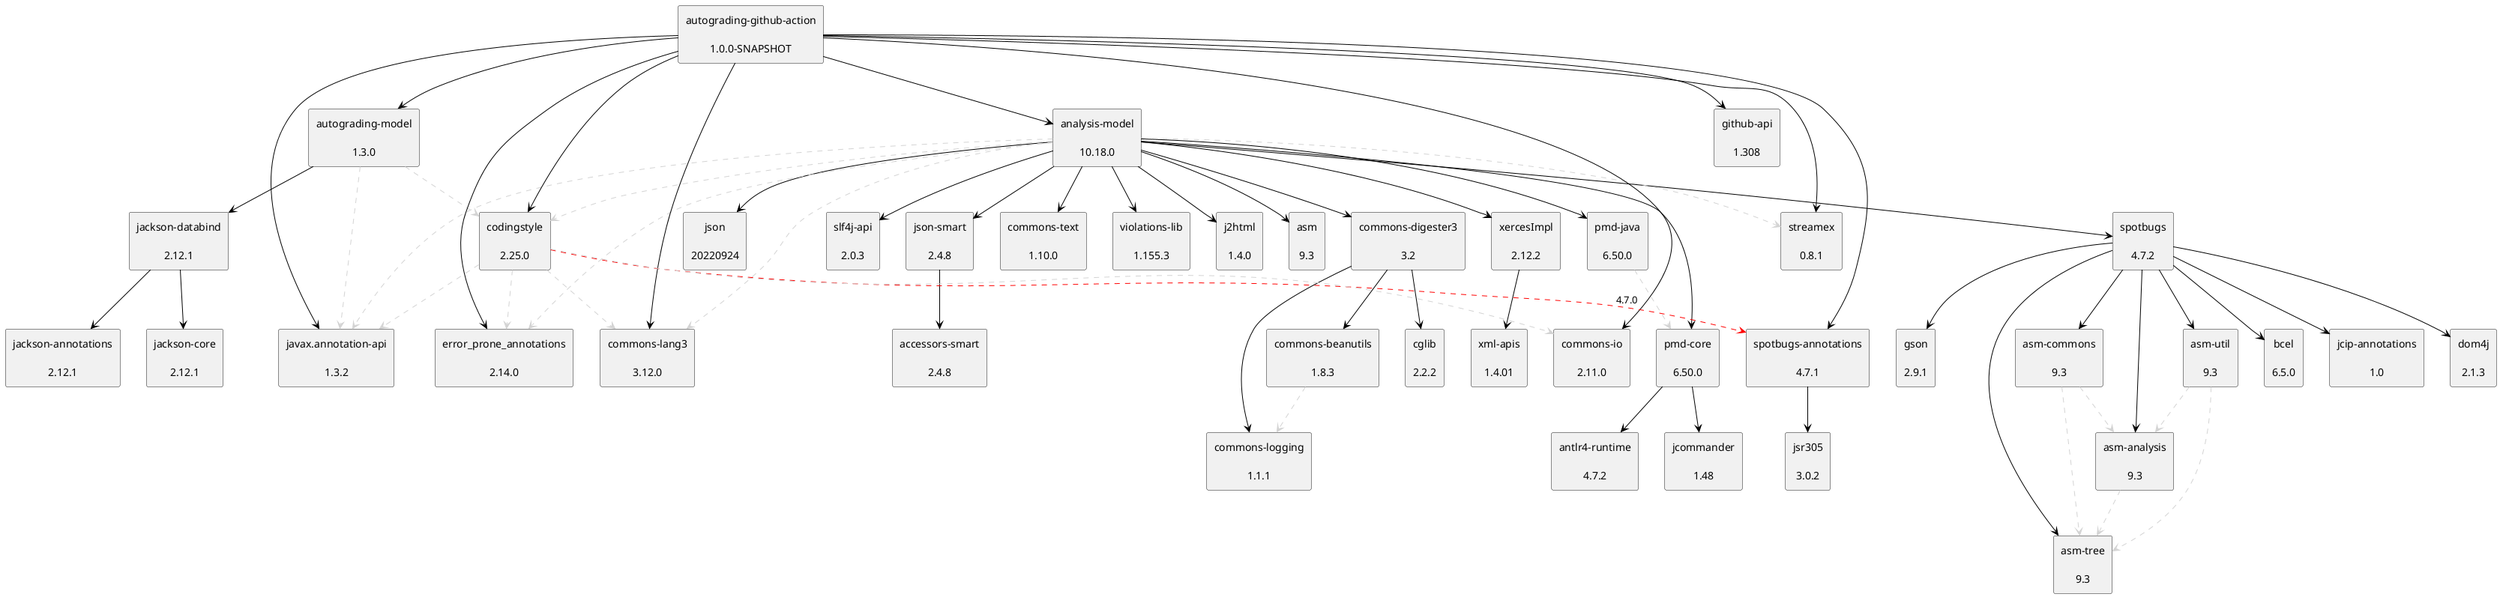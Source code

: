 @startuml
skinparam defaultTextAlignment center
skinparam rectangle {
  BackgroundColor<<optional>> beige
  BackgroundColor<<test>> lightGreen
  BackgroundColor<<runtime>> lightBlue
  BackgroundColor<<provided>> lightGray
}
rectangle "autograding-model\n\n1.3.0" as edu_hm_hafner_autograding_model_jar
rectangle "codingstyle\n\n2.25.0" as edu_hm_hafner_codingstyle_jar
rectangle "jackson-databind\n\n2.12.1" as com_fasterxml_jackson_core_jackson_databind_jar
rectangle "jackson-annotations\n\n2.12.1" as com_fasterxml_jackson_core_jackson_annotations_jar
rectangle "jackson-core\n\n2.12.1" as com_fasterxml_jackson_core_jackson_core_jar
rectangle "javax.annotation-api\n\n1.3.2" as javax_annotation_javax_annotation_api_jar
rectangle "autograding-github-action\n\n1.0.0-SNAPSHOT" as edu_hm_hafner_autograding_github_action_jar
rectangle "commons-digester3\n\n3.2" as org_apache_commons_commons_digester3_jar
rectangle "cglib\n\n2.2.2" as cglib_cglib_jar
rectangle "commons-beanutils\n\n1.8.3" as commons_beanutils_commons_beanutils_jar
rectangle "commons-logging\n\n1.1.1" as commons_logging_commons_logging_jar
rectangle "analysis-model\n\n10.18.0" as edu_hm_hafner_analysis_model_jar
rectangle "commons-text\n\n1.10.0" as org_apache_commons_commons_text_jar
rectangle "violations-lib\n\n1.155.3" as se_bjurr_violations_violations_lib_jar
rectangle "j2html\n\n1.4.0" as com_j2html_j2html_jar
rectangle "xercesImpl\n\n2.12.2" as xerces_xercesImpl_jar
rectangle "xml-apis\n\n1.4.01" as xml_apis_xml_apis_jar
rectangle "asm\n\n9.3" as org_ow2_asm_asm_jar
rectangle "asm-analysis\n\n9.3" as org_ow2_asm_asm_analysis_jar
rectangle "asm-tree\n\n9.3" as org_ow2_asm_asm_tree_jar
rectangle "spotbugs\n\n4.7.2" as com_github_spotbugs_spotbugs_jar
rectangle "asm-commons\n\n9.3" as org_ow2_asm_asm_commons_jar
rectangle "asm-util\n\n9.3" as org_ow2_asm_asm_util_jar
rectangle "bcel\n\n6.5.0" as org_apache_bcel_bcel_jar
rectangle "jcip-annotations\n\n1.0" as net_jcip_jcip_annotations_jar
rectangle "dom4j\n\n2.1.3" as org_dom4j_dom4j_jar
rectangle "gson\n\n2.9.1" as com_google_code_gson_gson_jar
rectangle "pmd-core\n\n6.50.0" as net_sourceforge_pmd_pmd_core_jar
rectangle "antlr4-runtime\n\n4.7.2" as org_antlr_antlr4_runtime_jar
rectangle "jcommander\n\n1.48" as com_beust_jcommander_jar
rectangle "pmd-java\n\n6.50.0" as net_sourceforge_pmd_pmd_java_jar
rectangle "json\n\n20220924" as org_json_json_jar
rectangle "json-smart\n\n2.4.8" as net_minidev_json_smart_jar
rectangle "accessors-smart\n\n2.4.8" as net_minidev_accessors_smart_jar
rectangle "slf4j-api\n\n2.0.3" as org_slf4j_slf4j_api_jar
rectangle "error_prone_annotations\n\n2.14.0" as com_google_errorprone_error_prone_annotations_jar
rectangle "streamex\n\n0.8.1" as one_util_streamex_jar
rectangle "commons-lang3\n\n3.12.0" as org_apache_commons_commons_lang3_jar
rectangle "github-api\n\n1.308" as org_kohsuke_github_api_jar
rectangle "commons-io\n\n2.11.0" as commons_io_commons_io_jar
rectangle "spotbugs-annotations\n\n4.7.1" as com_github_spotbugs_spotbugs_annotations_jar
rectangle "jsr305\n\n3.0.2" as com_google_code_findbugs_jsr305_jar
edu_hm_hafner_autograding_model_jar .[#D3D3D3].> edu_hm_hafner_codingstyle_jar
com_fasterxml_jackson_core_jackson_databind_jar -[#000000]-> com_fasterxml_jackson_core_jackson_annotations_jar
com_fasterxml_jackson_core_jackson_databind_jar -[#000000]-> com_fasterxml_jackson_core_jackson_core_jar
edu_hm_hafner_autograding_model_jar -[#000000]-> com_fasterxml_jackson_core_jackson_databind_jar
edu_hm_hafner_autograding_model_jar .[#D3D3D3].> javax_annotation_javax_annotation_api_jar
edu_hm_hafner_autograding_github_action_jar -[#000000]-> edu_hm_hafner_autograding_model_jar
org_apache_commons_commons_digester3_jar -[#000000]-> cglib_cglib_jar
commons_beanutils_commons_beanutils_jar .[#D3D3D3].> commons_logging_commons_logging_jar
org_apache_commons_commons_digester3_jar -[#000000]-> commons_beanutils_commons_beanutils_jar
org_apache_commons_commons_digester3_jar -[#000000]-> commons_logging_commons_logging_jar
edu_hm_hafner_analysis_model_jar -[#000000]-> org_apache_commons_commons_digester3_jar
edu_hm_hafner_analysis_model_jar -[#000000]-> org_apache_commons_commons_text_jar
edu_hm_hafner_analysis_model_jar -[#000000]-> se_bjurr_violations_violations_lib_jar
edu_hm_hafner_analysis_model_jar -[#000000]-> com_j2html_j2html_jar
xerces_xercesImpl_jar -[#000000]-> xml_apis_xml_apis_jar
edu_hm_hafner_analysis_model_jar -[#000000]-> xerces_xercesImpl_jar
edu_hm_hafner_analysis_model_jar -[#000000]-> org_ow2_asm_asm_jar
org_ow2_asm_asm_analysis_jar .[#D3D3D3].> org_ow2_asm_asm_tree_jar
com_github_spotbugs_spotbugs_jar -[#000000]-> org_ow2_asm_asm_analysis_jar
org_ow2_asm_asm_commons_jar .[#D3D3D3].> org_ow2_asm_asm_tree_jar
org_ow2_asm_asm_commons_jar .[#D3D3D3].> org_ow2_asm_asm_analysis_jar
com_github_spotbugs_spotbugs_jar -[#000000]-> org_ow2_asm_asm_commons_jar
com_github_spotbugs_spotbugs_jar -[#000000]-> org_ow2_asm_asm_tree_jar
org_ow2_asm_asm_util_jar .[#D3D3D3].> org_ow2_asm_asm_tree_jar
org_ow2_asm_asm_util_jar .[#D3D3D3].> org_ow2_asm_asm_analysis_jar
com_github_spotbugs_spotbugs_jar -[#000000]-> org_ow2_asm_asm_util_jar
com_github_spotbugs_spotbugs_jar -[#000000]-> org_apache_bcel_bcel_jar
com_github_spotbugs_spotbugs_jar -[#000000]-> net_jcip_jcip_annotations_jar
com_github_spotbugs_spotbugs_jar -[#000000]-> org_dom4j_dom4j_jar
com_github_spotbugs_spotbugs_jar -[#000000]-> com_google_code_gson_gson_jar
edu_hm_hafner_analysis_model_jar -[#000000]-> com_github_spotbugs_spotbugs_jar
net_sourceforge_pmd_pmd_core_jar -[#000000]-> org_antlr_antlr4_runtime_jar
net_sourceforge_pmd_pmd_core_jar -[#000000]-> com_beust_jcommander_jar
edu_hm_hafner_analysis_model_jar -[#000000]-> net_sourceforge_pmd_pmd_core_jar
net_sourceforge_pmd_pmd_java_jar .[#D3D3D3].> net_sourceforge_pmd_pmd_core_jar
edu_hm_hafner_analysis_model_jar -[#000000]-> net_sourceforge_pmd_pmd_java_jar
edu_hm_hafner_analysis_model_jar -[#000000]-> org_json_json_jar
net_minidev_json_smart_jar -[#000000]-> net_minidev_accessors_smart_jar
edu_hm_hafner_analysis_model_jar -[#000000]-> net_minidev_json_smart_jar
edu_hm_hafner_analysis_model_jar -[#000000]-> org_slf4j_slf4j_api_jar
edu_hm_hafner_analysis_model_jar .[#D3D3D3].> javax_annotation_javax_annotation_api_jar
edu_hm_hafner_analysis_model_jar .[#D3D3D3].> com_google_errorprone_error_prone_annotations_jar
edu_hm_hafner_analysis_model_jar .[#D3D3D3].> one_util_streamex_jar
edu_hm_hafner_analysis_model_jar .[#D3D3D3].> edu_hm_hafner_codingstyle_jar
edu_hm_hafner_analysis_model_jar .[#D3D3D3].> org_apache_commons_commons_lang3_jar
edu_hm_hafner_autograding_github_action_jar -[#000000]-> edu_hm_hafner_analysis_model_jar
edu_hm_hafner_autograding_github_action_jar -[#000000]-> org_kohsuke_github_api_jar
edu_hm_hafner_autograding_github_action_jar -[#000000]-> commons_io_commons_io_jar
edu_hm_hafner_autograding_github_action_jar -[#000000]-> org_apache_commons_commons_lang3_jar
edu_hm_hafner_autograding_github_action_jar -[#000000]-> javax_annotation_javax_annotation_api_jar
com_github_spotbugs_spotbugs_annotations_jar -[#000000]-> com_google_code_findbugs_jsr305_jar
edu_hm_hafner_autograding_github_action_jar -[#000000]-> com_github_spotbugs_spotbugs_annotations_jar
edu_hm_hafner_autograding_github_action_jar -[#000000]-> com_google_errorprone_error_prone_annotations_jar
edu_hm_hafner_autograding_github_action_jar -[#000000]-> one_util_streamex_jar
edu_hm_hafner_codingstyle_jar .[#D3D3D3].> javax_annotation_javax_annotation_api_jar
edu_hm_hafner_codingstyle_jar .[#FF0000].> com_github_spotbugs_spotbugs_annotations_jar: 4.7.0
edu_hm_hafner_codingstyle_jar .[#D3D3D3].> com_google_errorprone_error_prone_annotations_jar
edu_hm_hafner_codingstyle_jar .[#D3D3D3].> org_apache_commons_commons_lang3_jar
edu_hm_hafner_codingstyle_jar .[#D3D3D3].> commons_io_commons_io_jar
edu_hm_hafner_autograding_github_action_jar -[#000000]-> edu_hm_hafner_codingstyle_jar
@enduml